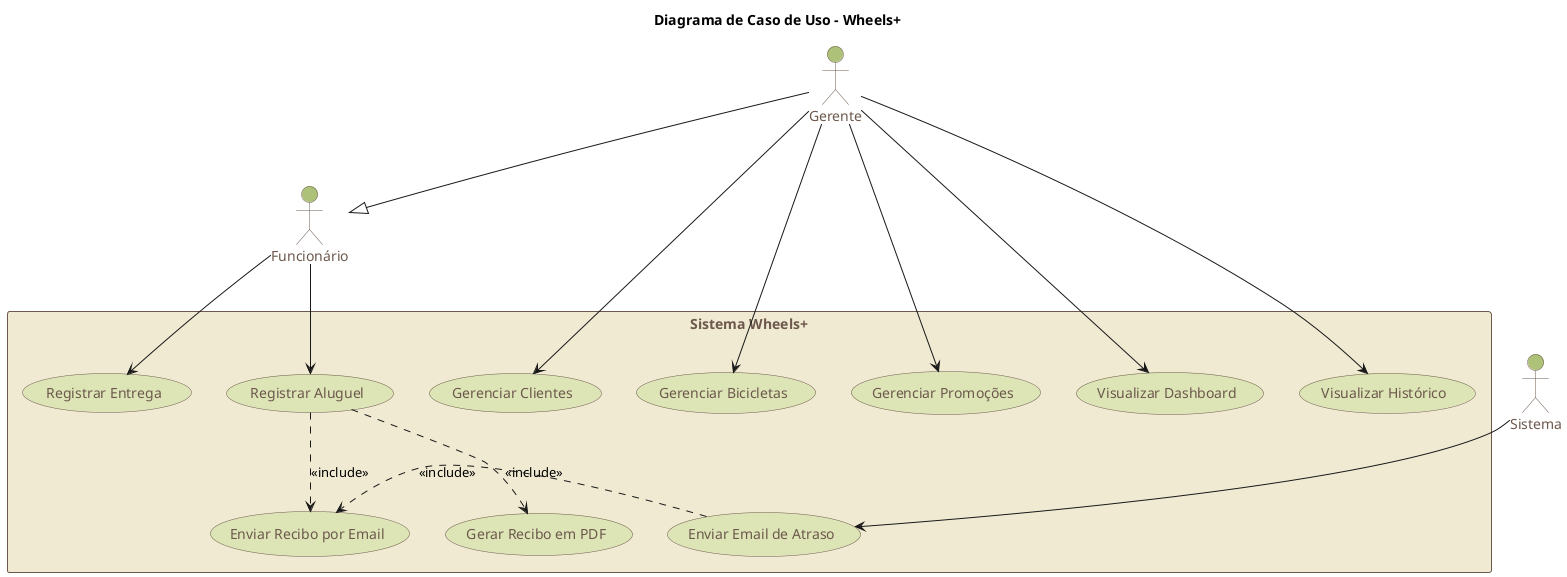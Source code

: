 @startuml
' Título do Diagrama
title Diagrama de Caso de Uso - Wheels+

' Definições de Estilo baseadas em PaletaCores.java
skinparam actorBorderColor #6c584c
skinparam actorBackgroundColor #adc178
skinparam actorFontColor #6c584c

skinparam usecase {
    BackgroundColor #dde5b6
    BorderColor #6c584c
    FontColor #6c584c
}

skinparam rectangle {
    BorderColor #6c584c
    BackgroundColor #f0ead2
    FontColor #6c584c
}

' Atores
actor Funcionário
actor Gerente
actor Sistema

' Relação de Herança entre Atores
Gerente --|> Funcionário

' Fronteira do Sistema
rectangle "Sistema Wheels+" {
  (Registrar Aluguel) as UC1
  (Registrar Entrega) as UC2
  (Gerenciar Clientes) as UC3
  (Gerenciar Bicicletas) as UC4
  (Gerenciar Promoções) as UC5
  (Visualizar Dashboard) as UC6
  (Visualizar Histórico) as UC7
  (Enviar Email de Atraso) as UC8
  (Gerar Recibo em PDF) as UC9
  (Enviar Recibo por Email) as UC10
}

' Relacionamentos
Funcionário --> UC1
Funcionário --> UC2

Gerente --> UC3
Gerente --> UC4
Gerente --> UC5
Gerente --> UC6
Gerente --> UC7

UC1 ..> UC9 : <<include>>
UC1 ..> UC10 : <<include>>
UC8 .> UC10 : <<include>>

Sistema --> UC8

@enduml